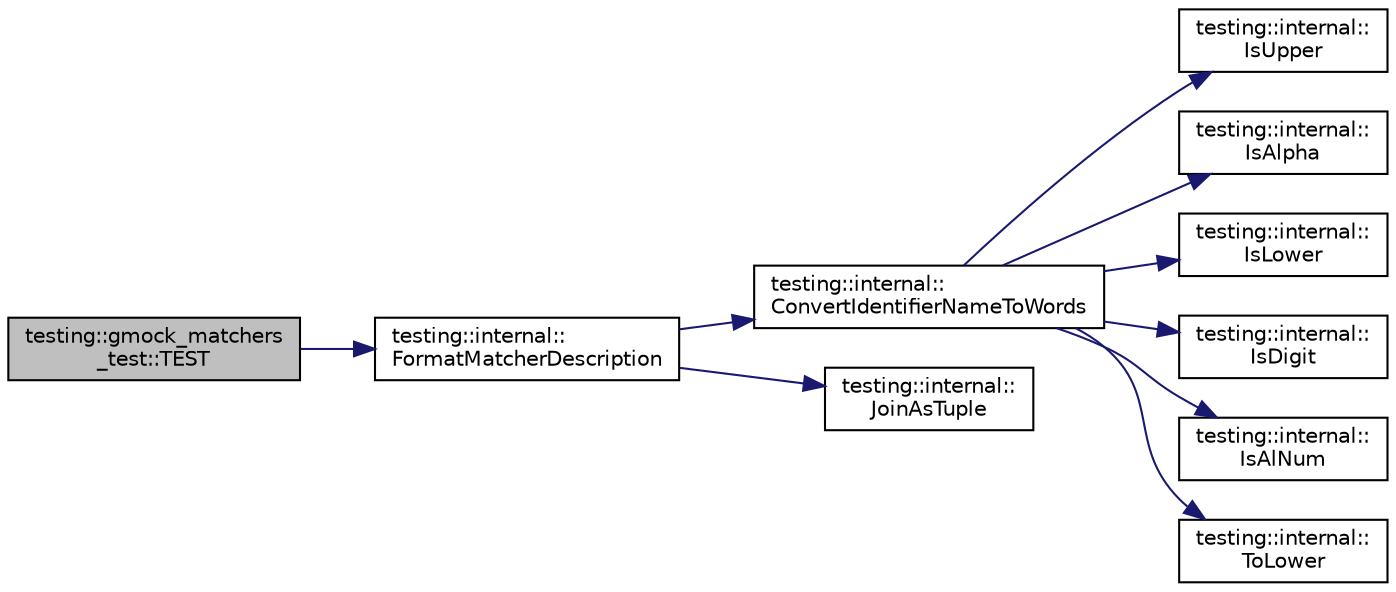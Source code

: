 digraph "testing::gmock_matchers_test::TEST"
{
  edge [fontname="Helvetica",fontsize="10",labelfontname="Helvetica",labelfontsize="10"];
  node [fontname="Helvetica",fontsize="10",shape=record];
  rankdir="LR";
  Node1811 [label="testing::gmock_matchers\l_test::TEST",height=0.2,width=0.4,color="black", fillcolor="grey75", style="filled", fontcolor="black"];
  Node1811 -> Node1812 [color="midnightblue",fontsize="10",style="solid",fontname="Helvetica"];
  Node1812 [label="testing::internal::\lFormatMatcherDescription",height=0.2,width=0.4,color="black", fillcolor="white", style="filled",URL="$d0/da7/namespacetesting_1_1internal.html#a593b52fcbb46a765a31850661b1960f4"];
  Node1812 -> Node1813 [color="midnightblue",fontsize="10",style="solid",fontname="Helvetica"];
  Node1813 [label="testing::internal::\lConvertIdentifierNameToWords",height=0.2,width=0.4,color="black", fillcolor="white", style="filled",URL="$d0/da7/namespacetesting_1_1internal.html#a571db854f6de337007c53573c9cbf8a3"];
  Node1813 -> Node1814 [color="midnightblue",fontsize="10",style="solid",fontname="Helvetica"];
  Node1814 [label="testing::internal::\lIsUpper",height=0.2,width=0.4,color="black", fillcolor="white", style="filled",URL="$d0/da7/namespacetesting_1_1internal.html#a84f3baa379fec6bf5947cb5165aa8cc9"];
  Node1813 -> Node1815 [color="midnightblue",fontsize="10",style="solid",fontname="Helvetica"];
  Node1815 [label="testing::internal::\lIsAlpha",height=0.2,width=0.4,color="black", fillcolor="white", style="filled",URL="$d0/da7/namespacetesting_1_1internal.html#aeb957087fd6bbf9db98ab7cd41b0c129"];
  Node1813 -> Node1816 [color="midnightblue",fontsize="10",style="solid",fontname="Helvetica"];
  Node1816 [label="testing::internal::\lIsLower",height=0.2,width=0.4,color="black", fillcolor="white", style="filled",URL="$d0/da7/namespacetesting_1_1internal.html#ac26ce3883bc8919c27074975e958f3b7"];
  Node1813 -> Node1817 [color="midnightblue",fontsize="10",style="solid",fontname="Helvetica"];
  Node1817 [label="testing::internal::\lIsDigit",height=0.2,width=0.4,color="black", fillcolor="white", style="filled",URL="$d0/da7/namespacetesting_1_1internal.html#a4bd96b7fa6486802d33ddc217af55a39"];
  Node1813 -> Node1818 [color="midnightblue",fontsize="10",style="solid",fontname="Helvetica"];
  Node1818 [label="testing::internal::\lIsAlNum",height=0.2,width=0.4,color="black", fillcolor="white", style="filled",URL="$d0/da7/namespacetesting_1_1internal.html#a83802e7f23324cd512232203662e1a98"];
  Node1813 -> Node1819 [color="midnightblue",fontsize="10",style="solid",fontname="Helvetica"];
  Node1819 [label="testing::internal::\lToLower",height=0.2,width=0.4,color="black", fillcolor="white", style="filled",URL="$d0/da7/namespacetesting_1_1internal.html#ad9c627ef2a94245e3fd69e7ab3d49b42"];
  Node1812 -> Node1820 [color="midnightblue",fontsize="10",style="solid",fontname="Helvetica"];
  Node1820 [label="testing::internal::\lJoinAsTuple",height=0.2,width=0.4,color="black", fillcolor="white", style="filled",URL="$d0/da7/namespacetesting_1_1internal.html#a61d60981533cb0875bad9025e0d98b74"];
}

